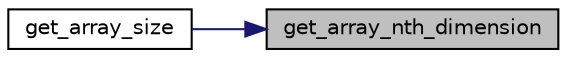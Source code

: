 digraph "get_array_nth_dimension"
{
 // LATEX_PDF_SIZE
  edge [fontname="Helvetica",fontsize="10",labelfontname="Helvetica",labelfontsize="10"];
  node [fontname="Helvetica",fontsize="10",shape=record];
  rankdir="RL";
  Node1 [label="get_array_nth_dimension",height=0.2,width=0.4,color="black", fillcolor="grey75", style="filled", fontcolor="black",tooltip=" "];
  Node1 -> Node2 [dir="back",color="midnightblue",fontsize="10",style="solid",fontname="Helvetica"];
  Node2 [label="get_array_size",height=0.2,width=0.4,color="black", fillcolor="white", style="filled",URL="$d0/d41/utility_8c.html#a792cc6e45a44a6d43ee2ea0070d093fd",tooltip=" "];
}
